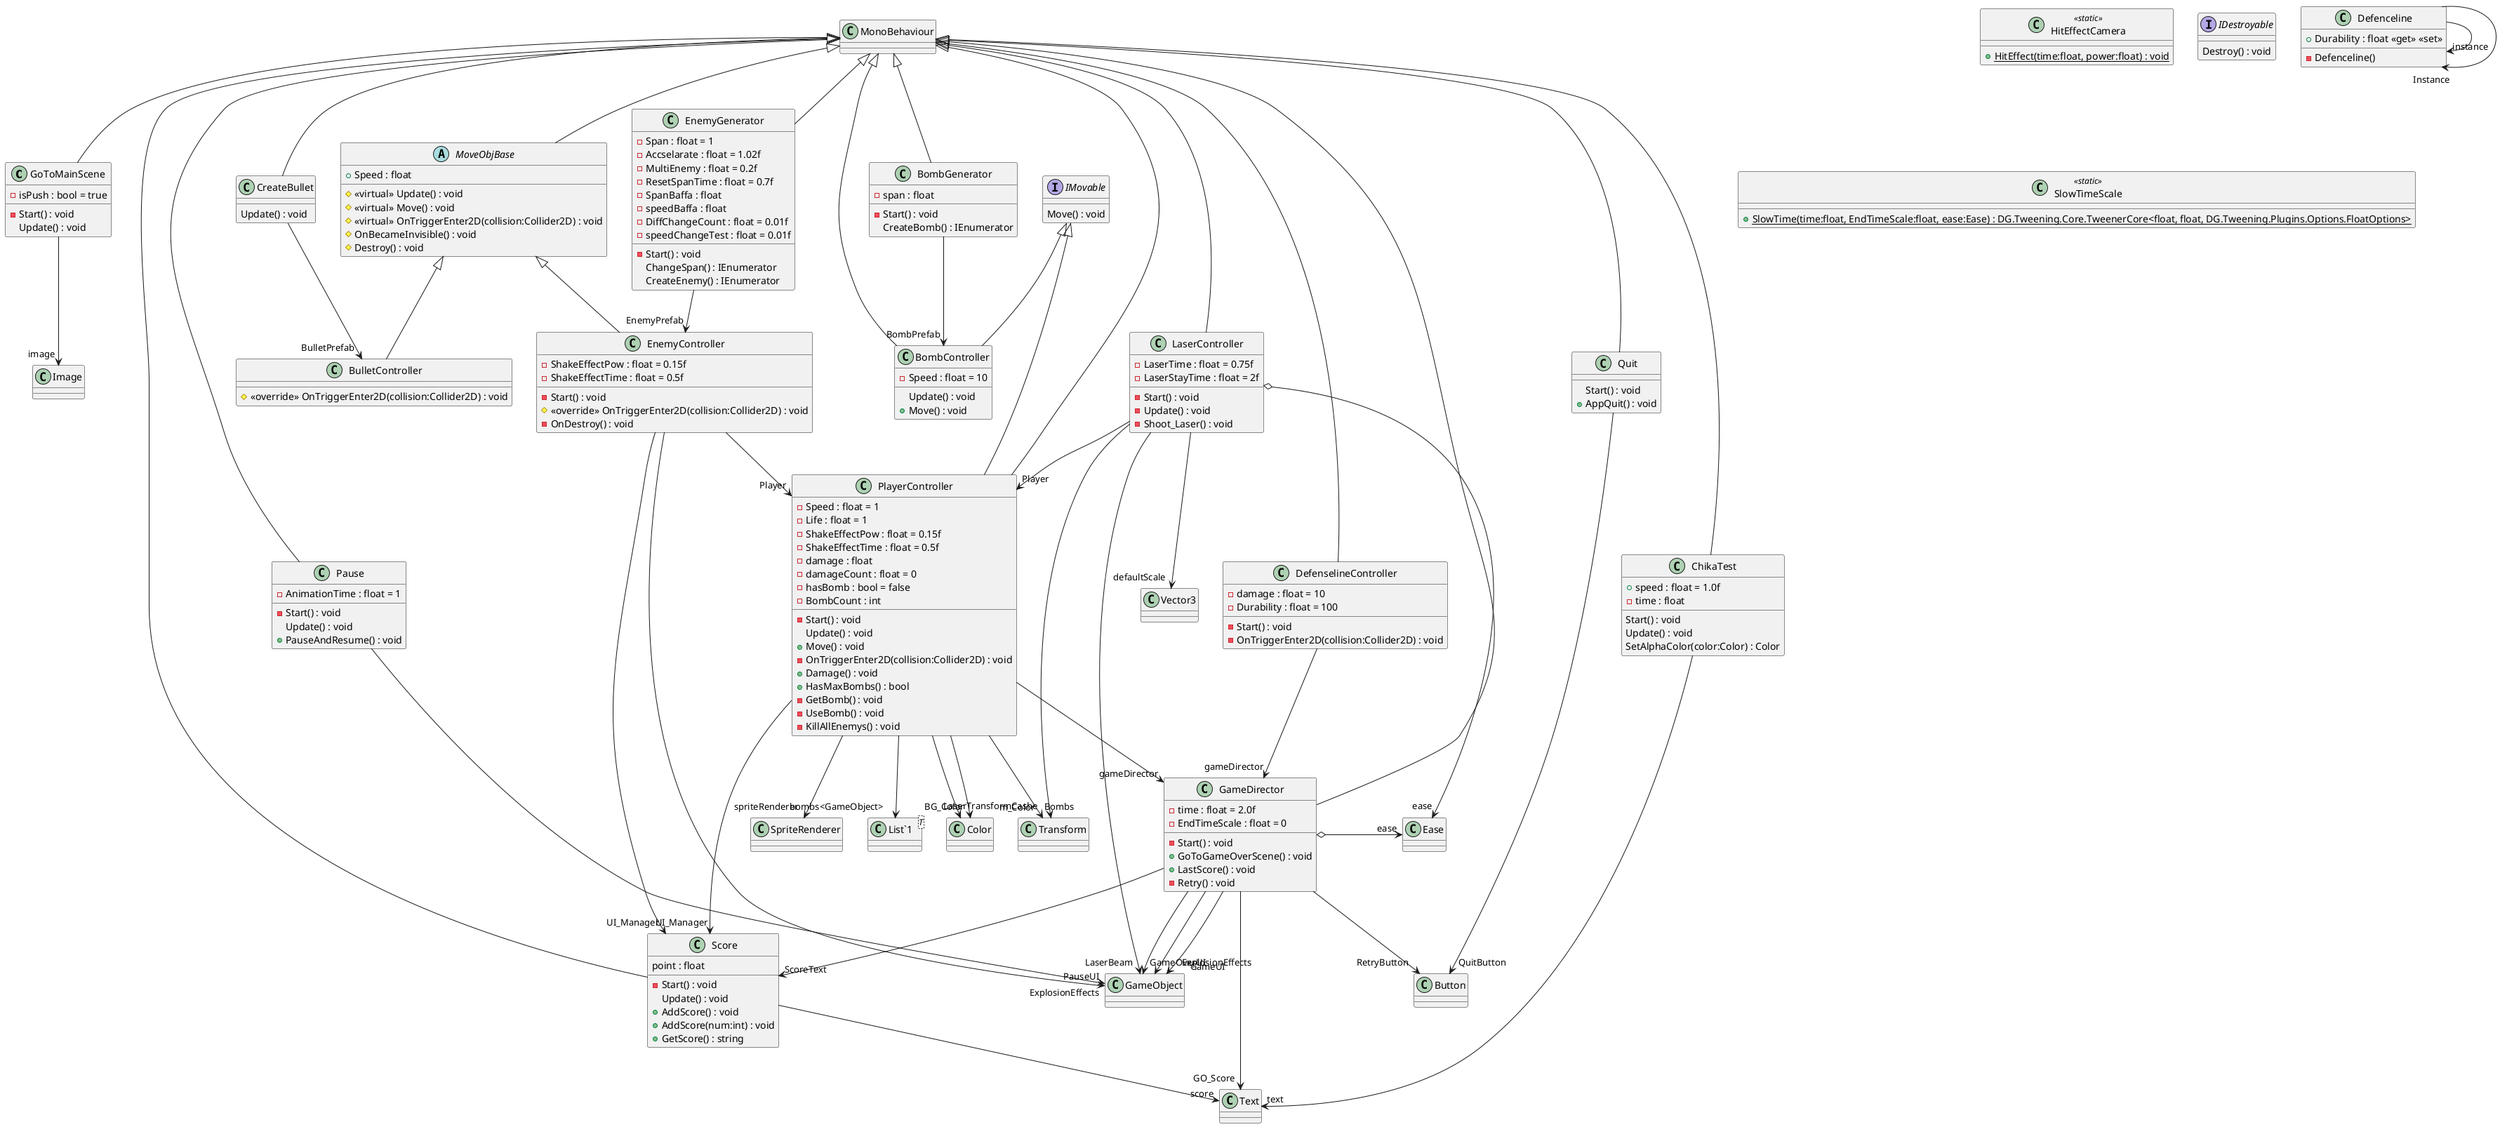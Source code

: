 @startuml
class GoToMainScene {
    - isPush : bool = true
    - Start() : void
    Update() : void
}
MonoBehaviour <|-- GoToMainScene
GoToMainScene --> "image" Image
class HitEffectCamera <<static>> {
    + {static} HitEffect(time:float, power:float) : void
}
interface IDestroyable {
    Destroy() : void
}
interface IMovable {
    Move() : void
}
class LaserController {
    - LaserTime : float = 0.75f
    - LaserStayTime : float = 2f
    - Start() : void
    - Update() : void
    - Shoot_Laser() : void
}
MonoBehaviour <|-- LaserController
LaserController --> "LaserBeam" GameObject
LaserController --> "Player" PlayerController
LaserController o-> "ease" Ease
LaserController --> "LaserTransformCashe" Transform
LaserController --> "defaultScale" Vector3
abstract class MoveObjBase {
    + Speed : float
    # <<virtual>> Update() : void
    # <<virtual>> Move() : void
    # <<virtual>> OnTriggerEnter2D(collision:Collider2D) : void
    # OnBecameInvisible() : void
    # Destroy() : void
}
MonoBehaviour <|-- MoveObjBase
class SlowTimeScale <<static>> {
    + {static} SlowTime(time:float, EndTimeScale:float, ease:Ease) : DG.Tweening.Core.TweenerCore<float, float, DG.Tweening.Plugins.Options.FloatOptions>
}
class BombController {
    - Speed : float = 10
    Update() : void
    + Move() : void
}
MonoBehaviour <|-- BombController
IMovable <|-- BombController
class BombGenerator {
    - span : float
    - Start() : void
    CreateBomb() : IEnumerator
}
MonoBehaviour <|-- BombGenerator
BombGenerator --> "BombPrefab" BombController
class Defenceline {
    - Defenceline()
    + Durability : float <<get>> <<set>>
}
Defenceline --> "instance" Defenceline
Defenceline --> "Instance" Defenceline
class DefenselineController {
    - damage : float = 10
    - Durability : float = 100
    - Start() : void
    - OnTriggerEnter2D(collision:Collider2D) : void
}
MonoBehaviour <|-- DefenselineController
DefenselineController --> "gameDirector" GameDirector
class EnemyController {
    - ShakeEffectPow : float = 0.15f
    - ShakeEffectTime : float = 0.5f
    - Start() : void
    # <<override>> OnTriggerEnter2D(collision:Collider2D) : void
    - OnDestroy() : void
}
MoveObjBase <|-- EnemyController
EnemyController --> "ExplosionEffects" GameObject
EnemyController --> "Player" PlayerController
EnemyController --> "UI_Manager" Score
class EnemyGenerator {
    - Span : float = 1
    - Accselarate : float = 1.02f
    - MultiEnemy : float = 0.2f
    - ResetSpanTime : float = 0.7f
    - SpanBaffa : float
    - speedBaffa : float
    - DiffChangeCount : float = 0.01f
    - speedChangeTest : float = 0.01f
    - Start() : void
    ChangeSpan() : IEnumerator
    CreateEnemy() : IEnumerator
}
MonoBehaviour <|-- EnemyGenerator
EnemyGenerator --> "EnemyPrefab" EnemyController
class GameDirector {
    - time : float = 2.0f
    - EndTimeScale : float = 0
    - Start() : void
    + GoToGameOverScene() : void
    + LastScore() : void
    - Retry() : void
}
MonoBehaviour <|-- GameDirector
GameDirector --> "GameOverUI" GameObject
GameDirector --> "GameUI" GameObject
GameDirector --> "GO_Score" Text
GameDirector --> "ScoreText" Score
GameDirector --> "RetryButton" Button
GameDirector --> "ExplosionEffects" GameObject
GameDirector o-> "ease" Ease
class BulletController {
    # <<override>> OnTriggerEnter2D(collision:Collider2D) : void
}
MoveObjBase <|-- BulletController
class CreateBullet {
    Update() : void
}
MonoBehaviour <|-- CreateBullet
CreateBullet --> "BulletPrefab" BulletController
class PlayerController {
    - Speed : float = 1
    - Life : float = 1
    - ShakeEffectPow : float = 0.15f
    - ShakeEffectTime : float = 0.5f
    - damage : float
    - damageCount : float = 0
    - hasBomb : bool = false
    - BombCount : int
    - Start() : void
    Update() : void
    + Move() : void
    - OnTriggerEnter2D(collision:Collider2D) : void
    + Damage() : void
    + HasMaxBombs() : bool
    - GetBomb() : void
    - UseBomb() : void
    - KillAllEnemys() : void
}
class "List`1"<T> {
}
MonoBehaviour <|-- PlayerController
IMovable <|-- PlayerController
PlayerController --> "gameDirector" GameDirector
PlayerController --> "UI_Manager" Score
PlayerController --> "Bombs" Transform
PlayerController --> "BG_Color" Color
PlayerController --> "m_Color" Color
PlayerController --> "spriteRenderer" SpriteRenderer
PlayerController --> "bombs<GameObject>" "List`1"
class ChikaTest {
    + speed : float = 1.0f
    - time : float
    Start() : void
    Update() : void
    SetAlphaColor(color:Color) : Color
}
MonoBehaviour <|-- ChikaTest
ChikaTest --> "text" Text
class Pause {
    - AnimationTime : float = 1
    - Start() : void
    Update() : void
    + PauseAndResume() : void
}
MonoBehaviour <|-- Pause
Pause --> "PauseUI" GameObject
class Quit {
    Start() : void
    + AppQuit() : void
}
MonoBehaviour <|-- Quit
Quit --> "QuitButton" Button
class Score {
    point : float
    - Start() : void
    Update() : void
    + AddScore() : void
    + AddScore(num:int) : void
    + GetScore() : string
}
MonoBehaviour <|-- Score
Score --> "score" Text
@enduml

